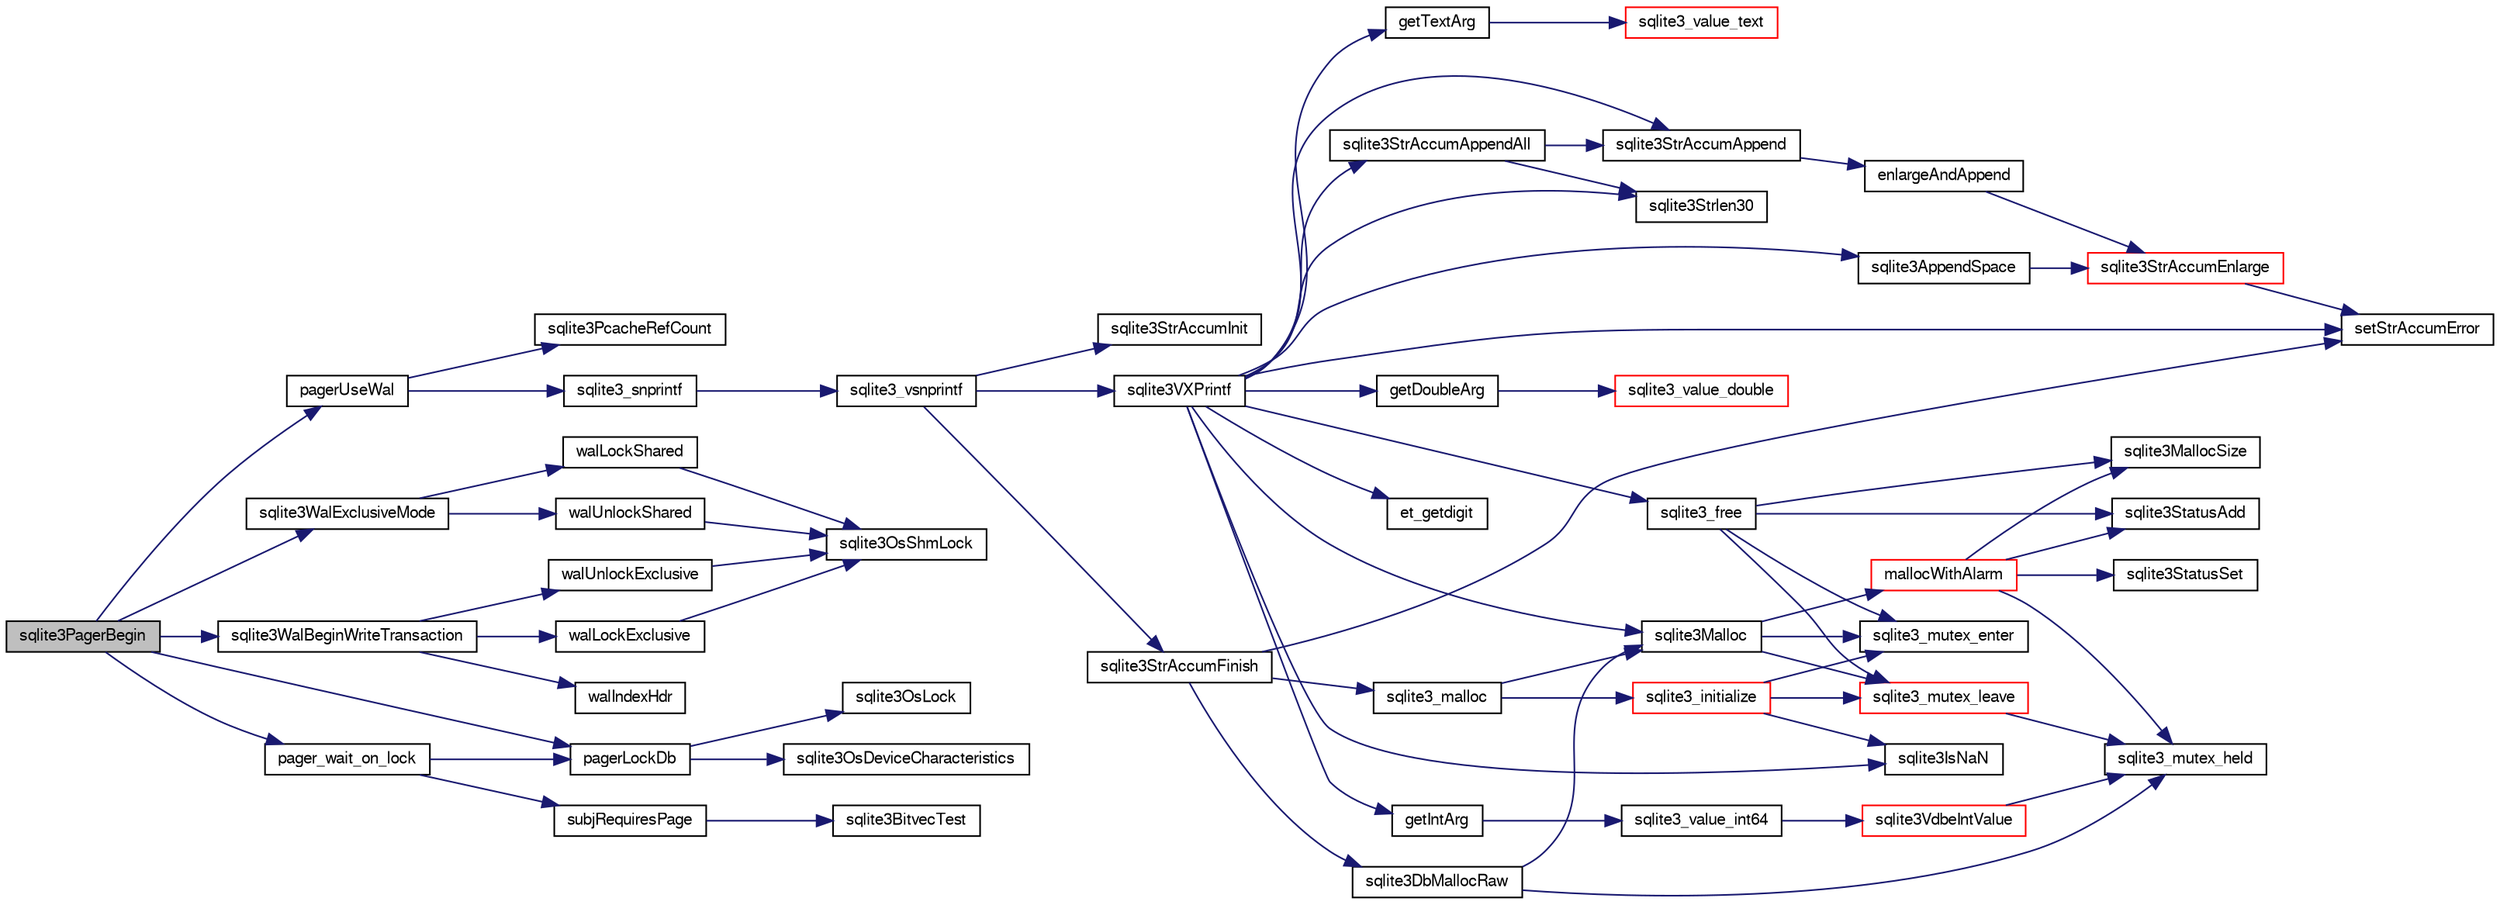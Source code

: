 digraph "sqlite3PagerBegin"
{
  edge [fontname="FreeSans",fontsize="10",labelfontname="FreeSans",labelfontsize="10"];
  node [fontname="FreeSans",fontsize="10",shape=record];
  rankdir="LR";
  Node623135 [label="sqlite3PagerBegin",height=0.2,width=0.4,color="black", fillcolor="grey75", style="filled", fontcolor="black"];
  Node623135 -> Node623136 [color="midnightblue",fontsize="10",style="solid",fontname="FreeSans"];
  Node623136 [label="pagerUseWal",height=0.2,width=0.4,color="black", fillcolor="white", style="filled",URL="$sqlite3_8c.html#a31def80bfe1de9284d635ba190a5eb68"];
  Node623136 -> Node623137 [color="midnightblue",fontsize="10",style="solid",fontname="FreeSans"];
  Node623137 [label="sqlite3PcacheRefCount",height=0.2,width=0.4,color="black", fillcolor="white", style="filled",URL="$sqlite3_8c.html#adee2536d23ec9628e0883ccab03b3429"];
  Node623136 -> Node623138 [color="midnightblue",fontsize="10",style="solid",fontname="FreeSans"];
  Node623138 [label="sqlite3_snprintf",height=0.2,width=0.4,color="black", fillcolor="white", style="filled",URL="$sqlite3_8c.html#aa2695a752e971577f5784122f2013c40"];
  Node623138 -> Node623139 [color="midnightblue",fontsize="10",style="solid",fontname="FreeSans"];
  Node623139 [label="sqlite3_vsnprintf",height=0.2,width=0.4,color="black", fillcolor="white", style="filled",URL="$sqlite3_8c.html#a0862c03aea71d62847e452aa655add42"];
  Node623139 -> Node623140 [color="midnightblue",fontsize="10",style="solid",fontname="FreeSans"];
  Node623140 [label="sqlite3StrAccumInit",height=0.2,width=0.4,color="black", fillcolor="white", style="filled",URL="$sqlite3_8c.html#aabf95e113b9d54d519cd15a56215f560"];
  Node623139 -> Node623141 [color="midnightblue",fontsize="10",style="solid",fontname="FreeSans"];
  Node623141 [label="sqlite3VXPrintf",height=0.2,width=0.4,color="black", fillcolor="white", style="filled",URL="$sqlite3_8c.html#a63c25806c9bd4a2b76f9a0eb232c6bde"];
  Node623141 -> Node623142 [color="midnightblue",fontsize="10",style="solid",fontname="FreeSans"];
  Node623142 [label="sqlite3StrAccumAppend",height=0.2,width=0.4,color="black", fillcolor="white", style="filled",URL="$sqlite3_8c.html#a56664fa33def33c5a5245b623441d5e0"];
  Node623142 -> Node623143 [color="midnightblue",fontsize="10",style="solid",fontname="FreeSans"];
  Node623143 [label="enlargeAndAppend",height=0.2,width=0.4,color="black", fillcolor="white", style="filled",URL="$sqlite3_8c.html#a25b21e61dc0883d849890eaa8a18088a"];
  Node623143 -> Node623144 [color="midnightblue",fontsize="10",style="solid",fontname="FreeSans"];
  Node623144 [label="sqlite3StrAccumEnlarge",height=0.2,width=0.4,color="red", fillcolor="white", style="filled",URL="$sqlite3_8c.html#a38976500a97c69d65086eeccca82dd96"];
  Node623144 -> Node623145 [color="midnightblue",fontsize="10",style="solid",fontname="FreeSans"];
  Node623145 [label="setStrAccumError",height=0.2,width=0.4,color="black", fillcolor="white", style="filled",URL="$sqlite3_8c.html#a3dc479a1fc8ba1ab8edfe51f8a0b102c"];
  Node623141 -> Node623414 [color="midnightblue",fontsize="10",style="solid",fontname="FreeSans"];
  Node623414 [label="getIntArg",height=0.2,width=0.4,color="black", fillcolor="white", style="filled",URL="$sqlite3_8c.html#abff258963dbd9205fb299851a64c67be"];
  Node623414 -> Node623298 [color="midnightblue",fontsize="10",style="solid",fontname="FreeSans"];
  Node623298 [label="sqlite3_value_int64",height=0.2,width=0.4,color="black", fillcolor="white", style="filled",URL="$sqlite3_8c.html#ab38d8627f4750672e72712df0b709e0d"];
  Node623298 -> Node623286 [color="midnightblue",fontsize="10",style="solid",fontname="FreeSans"];
  Node623286 [label="sqlite3VdbeIntValue",height=0.2,width=0.4,color="red", fillcolor="white", style="filled",URL="$sqlite3_8c.html#a3dc28e3bfdbecf81633c3697a3aacd45"];
  Node623286 -> Node623148 [color="midnightblue",fontsize="10",style="solid",fontname="FreeSans"];
  Node623148 [label="sqlite3_mutex_held",height=0.2,width=0.4,color="black", fillcolor="white", style="filled",URL="$sqlite3_8c.html#acf77da68932b6bc163c5e68547ecc3e7"];
  Node623141 -> Node623160 [color="midnightblue",fontsize="10",style="solid",fontname="FreeSans"];
  Node623160 [label="sqlite3Malloc",height=0.2,width=0.4,color="black", fillcolor="white", style="filled",URL="$sqlite3_8c.html#a361a2eaa846b1885f123abe46f5d8b2b"];
  Node623160 -> Node623154 [color="midnightblue",fontsize="10",style="solid",fontname="FreeSans"];
  Node623154 [label="sqlite3_mutex_enter",height=0.2,width=0.4,color="black", fillcolor="white", style="filled",URL="$sqlite3_8c.html#a1c12cde690bd89f104de5cbad12a6bf5"];
  Node623160 -> Node623161 [color="midnightblue",fontsize="10",style="solid",fontname="FreeSans"];
  Node623161 [label="mallocWithAlarm",height=0.2,width=0.4,color="red", fillcolor="white", style="filled",URL="$sqlite3_8c.html#ab070d5cf8e48ec8a6a43cf025d48598b"];
  Node623161 -> Node623148 [color="midnightblue",fontsize="10",style="solid",fontname="FreeSans"];
  Node623161 -> Node623162 [color="midnightblue",fontsize="10",style="solid",fontname="FreeSans"];
  Node623162 [label="sqlite3StatusSet",height=0.2,width=0.4,color="black", fillcolor="white", style="filled",URL="$sqlite3_8c.html#afec7586c01fcb5ea17dc9d7725a589d9"];
  Node623161 -> Node623151 [color="midnightblue",fontsize="10",style="solid",fontname="FreeSans"];
  Node623151 [label="sqlite3MallocSize",height=0.2,width=0.4,color="black", fillcolor="white", style="filled",URL="$sqlite3_8c.html#acf5d2a5f35270bafb050bd2def576955"];
  Node623161 -> Node623155 [color="midnightblue",fontsize="10",style="solid",fontname="FreeSans"];
  Node623155 [label="sqlite3StatusAdd",height=0.2,width=0.4,color="black", fillcolor="white", style="filled",URL="$sqlite3_8c.html#afa029f93586aeab4cc85360905dae9cd"];
  Node623160 -> Node623156 [color="midnightblue",fontsize="10",style="solid",fontname="FreeSans"];
  Node623156 [label="sqlite3_mutex_leave",height=0.2,width=0.4,color="red", fillcolor="white", style="filled",URL="$sqlite3_8c.html#a5838d235601dbd3c1fa993555c6bcc93"];
  Node623156 -> Node623148 [color="midnightblue",fontsize="10",style="solid",fontname="FreeSans"];
  Node623141 -> Node623145 [color="midnightblue",fontsize="10",style="solid",fontname="FreeSans"];
  Node623141 -> Node623415 [color="midnightblue",fontsize="10",style="solid",fontname="FreeSans"];
  Node623415 [label="getDoubleArg",height=0.2,width=0.4,color="black", fillcolor="white", style="filled",URL="$sqlite3_8c.html#a1cf25120072c85bd261983b24c12c3d9"];
  Node623415 -> Node623302 [color="midnightblue",fontsize="10",style="solid",fontname="FreeSans"];
  Node623302 [label="sqlite3_value_double",height=0.2,width=0.4,color="red", fillcolor="white", style="filled",URL="$sqlite3_8c.html#a3e50c1a2dd484a8b6911c9d163816b88"];
  Node623141 -> Node623307 [color="midnightblue",fontsize="10",style="solid",fontname="FreeSans"];
  Node623307 [label="sqlite3IsNaN",height=0.2,width=0.4,color="black", fillcolor="white", style="filled",URL="$sqlite3_8c.html#aed4d78203877c3486765ccbc7feebb50"];
  Node623141 -> Node623227 [color="midnightblue",fontsize="10",style="solid",fontname="FreeSans"];
  Node623227 [label="sqlite3Strlen30",height=0.2,width=0.4,color="black", fillcolor="white", style="filled",URL="$sqlite3_8c.html#a3dcd80ba41f1a308193dee74857b62a7"];
  Node623141 -> Node623416 [color="midnightblue",fontsize="10",style="solid",fontname="FreeSans"];
  Node623416 [label="et_getdigit",height=0.2,width=0.4,color="black", fillcolor="white", style="filled",URL="$sqlite3_8c.html#a40c5a308749ad07cc2397a53e081bff0"];
  Node623141 -> Node623417 [color="midnightblue",fontsize="10",style="solid",fontname="FreeSans"];
  Node623417 [label="getTextArg",height=0.2,width=0.4,color="black", fillcolor="white", style="filled",URL="$sqlite3_8c.html#afbb41850423ef20071cefaab0431e04d"];
  Node623417 -> Node623232 [color="midnightblue",fontsize="10",style="solid",fontname="FreeSans"];
  Node623232 [label="sqlite3_value_text",height=0.2,width=0.4,color="red", fillcolor="white", style="filled",URL="$sqlite3_8c.html#aef2ace3239e6dd59c74110faa70f8171"];
  Node623141 -> Node623418 [color="midnightblue",fontsize="10",style="solid",fontname="FreeSans"];
  Node623418 [label="sqlite3StrAccumAppendAll",height=0.2,width=0.4,color="black", fillcolor="white", style="filled",URL="$sqlite3_8c.html#acaf8f3e4f99a3c3a4a77e9c987547289"];
  Node623418 -> Node623142 [color="midnightblue",fontsize="10",style="solid",fontname="FreeSans"];
  Node623418 -> Node623227 [color="midnightblue",fontsize="10",style="solid",fontname="FreeSans"];
  Node623141 -> Node623419 [color="midnightblue",fontsize="10",style="solid",fontname="FreeSans"];
  Node623419 [label="sqlite3AppendSpace",height=0.2,width=0.4,color="black", fillcolor="white", style="filled",URL="$sqlite3_8c.html#aefd38a5afc0020d4a93855c3ee7c63a8"];
  Node623419 -> Node623144 [color="midnightblue",fontsize="10",style="solid",fontname="FreeSans"];
  Node623141 -> Node623153 [color="midnightblue",fontsize="10",style="solid",fontname="FreeSans"];
  Node623153 [label="sqlite3_free",height=0.2,width=0.4,color="black", fillcolor="white", style="filled",URL="$sqlite3_8c.html#a6552349e36a8a691af5487999ab09519"];
  Node623153 -> Node623154 [color="midnightblue",fontsize="10",style="solid",fontname="FreeSans"];
  Node623153 -> Node623155 [color="midnightblue",fontsize="10",style="solid",fontname="FreeSans"];
  Node623153 -> Node623151 [color="midnightblue",fontsize="10",style="solid",fontname="FreeSans"];
  Node623153 -> Node623156 [color="midnightblue",fontsize="10",style="solid",fontname="FreeSans"];
  Node623139 -> Node623191 [color="midnightblue",fontsize="10",style="solid",fontname="FreeSans"];
  Node623191 [label="sqlite3StrAccumFinish",height=0.2,width=0.4,color="black", fillcolor="white", style="filled",URL="$sqlite3_8c.html#adb7f26b10ac1b847db6f000ef4c2e2ba"];
  Node623191 -> Node623159 [color="midnightblue",fontsize="10",style="solid",fontname="FreeSans"];
  Node623159 [label="sqlite3DbMallocRaw",height=0.2,width=0.4,color="black", fillcolor="white", style="filled",URL="$sqlite3_8c.html#abbe8be0cf7175e11ddc3e2218fad924e"];
  Node623159 -> Node623148 [color="midnightblue",fontsize="10",style="solid",fontname="FreeSans"];
  Node623159 -> Node623160 [color="midnightblue",fontsize="10",style="solid",fontname="FreeSans"];
  Node623191 -> Node623192 [color="midnightblue",fontsize="10",style="solid",fontname="FreeSans"];
  Node623192 [label="sqlite3_malloc",height=0.2,width=0.4,color="black", fillcolor="white", style="filled",URL="$sqlite3_8c.html#ac79dba55fc32b6a840cf5a9769bce7cd"];
  Node623192 -> Node623166 [color="midnightblue",fontsize="10",style="solid",fontname="FreeSans"];
  Node623166 [label="sqlite3_initialize",height=0.2,width=0.4,color="red", fillcolor="white", style="filled",URL="$sqlite3_8c.html#ab0c0ee2d5d4cf8b28e9572296a8861df"];
  Node623166 -> Node623154 [color="midnightblue",fontsize="10",style="solid",fontname="FreeSans"];
  Node623166 -> Node623156 [color="midnightblue",fontsize="10",style="solid",fontname="FreeSans"];
  Node623166 -> Node623307 [color="midnightblue",fontsize="10",style="solid",fontname="FreeSans"];
  Node623192 -> Node623160 [color="midnightblue",fontsize="10",style="solid",fontname="FreeSans"];
  Node623191 -> Node623145 [color="midnightblue",fontsize="10",style="solid",fontname="FreeSans"];
  Node623135 -> Node623420 [color="midnightblue",fontsize="10",style="solid",fontname="FreeSans"];
  Node623420 [label="sqlite3WalExclusiveMode",height=0.2,width=0.4,color="black", fillcolor="white", style="filled",URL="$sqlite3_8c.html#a1ca342ad565c5ae8dd3685e3aa0b731e"];
  Node623420 -> Node623421 [color="midnightblue",fontsize="10",style="solid",fontname="FreeSans"];
  Node623421 [label="walLockShared",height=0.2,width=0.4,color="black", fillcolor="white", style="filled",URL="$sqlite3_8c.html#aec5e744b83679f0e56ad66abb849a7af"];
  Node623421 -> Node623422 [color="midnightblue",fontsize="10",style="solid",fontname="FreeSans"];
  Node623422 [label="sqlite3OsShmLock",height=0.2,width=0.4,color="black", fillcolor="white", style="filled",URL="$sqlite3_8c.html#a1832b805275450abac06bf8da21489f3"];
  Node623420 -> Node623423 [color="midnightblue",fontsize="10",style="solid",fontname="FreeSans"];
  Node623423 [label="walUnlockShared",height=0.2,width=0.4,color="black", fillcolor="white", style="filled",URL="$sqlite3_8c.html#a766d6112d5beb2d9a4fb6e007b591514"];
  Node623423 -> Node623422 [color="midnightblue",fontsize="10",style="solid",fontname="FreeSans"];
  Node623135 -> Node623424 [color="midnightblue",fontsize="10",style="solid",fontname="FreeSans"];
  Node623424 [label="pagerLockDb",height=0.2,width=0.4,color="black", fillcolor="white", style="filled",URL="$sqlite3_8c.html#a667bdac69bf20203e45cd8e899790bcc"];
  Node623424 -> Node623425 [color="midnightblue",fontsize="10",style="solid",fontname="FreeSans"];
  Node623425 [label="sqlite3OsLock",height=0.2,width=0.4,color="black", fillcolor="white", style="filled",URL="$sqlite3_8c.html#ae224ca9067bc3e682180d0ecc1cd2206"];
  Node623424 -> Node623426 [color="midnightblue",fontsize="10",style="solid",fontname="FreeSans"];
  Node623426 [label="sqlite3OsDeviceCharacteristics",height=0.2,width=0.4,color="black", fillcolor="white", style="filled",URL="$sqlite3_8c.html#a251e030ce1bd2e552bc2dd66b1ac36d0"];
  Node623135 -> Node623427 [color="midnightblue",fontsize="10",style="solid",fontname="FreeSans"];
  Node623427 [label="sqlite3WalBeginWriteTransaction",height=0.2,width=0.4,color="black", fillcolor="white", style="filled",URL="$sqlite3_8c.html#a20c2ba1dcfe4c635dd2946f25af7a9f8"];
  Node623427 -> Node623428 [color="midnightblue",fontsize="10",style="solid",fontname="FreeSans"];
  Node623428 [label="walLockExclusive",height=0.2,width=0.4,color="black", fillcolor="white", style="filled",URL="$sqlite3_8c.html#a4625e58ad3fd85c21cf16275c458f154"];
  Node623428 -> Node623422 [color="midnightblue",fontsize="10",style="solid",fontname="FreeSans"];
  Node623427 -> Node623429 [color="midnightblue",fontsize="10",style="solid",fontname="FreeSans"];
  Node623429 [label="walIndexHdr",height=0.2,width=0.4,color="black", fillcolor="white", style="filled",URL="$sqlite3_8c.html#aab2cbd233e7f954c7a260578027bb0ca"];
  Node623427 -> Node623430 [color="midnightblue",fontsize="10",style="solid",fontname="FreeSans"];
  Node623430 [label="walUnlockExclusive",height=0.2,width=0.4,color="black", fillcolor="white", style="filled",URL="$sqlite3_8c.html#a7ef6fcadaaeb9b36d1b9eaaf7e8f3311"];
  Node623430 -> Node623422 [color="midnightblue",fontsize="10",style="solid",fontname="FreeSans"];
  Node623135 -> Node623431 [color="midnightblue",fontsize="10",style="solid",fontname="FreeSans"];
  Node623431 [label="pager_wait_on_lock",height=0.2,width=0.4,color="black", fillcolor="white", style="filled",URL="$sqlite3_8c.html#a181fa0432ae1cc12a783f8a11ea2021f"];
  Node623431 -> Node623424 [color="midnightblue",fontsize="10",style="solid",fontname="FreeSans"];
  Node623431 -> Node623432 [color="midnightblue",fontsize="10",style="solid",fontname="FreeSans"];
  Node623432 [label="subjRequiresPage",height=0.2,width=0.4,color="black", fillcolor="white", style="filled",URL="$sqlite3_8c.html#a8c8d460aa8cc7cb907b2e04844aaba86"];
  Node623432 -> Node623433 [color="midnightblue",fontsize="10",style="solid",fontname="FreeSans"];
  Node623433 [label="sqlite3BitvecTest",height=0.2,width=0.4,color="black", fillcolor="white", style="filled",URL="$sqlite3_8c.html#ab08693a5ff8d1b759eb50dc307ee910f"];
}

